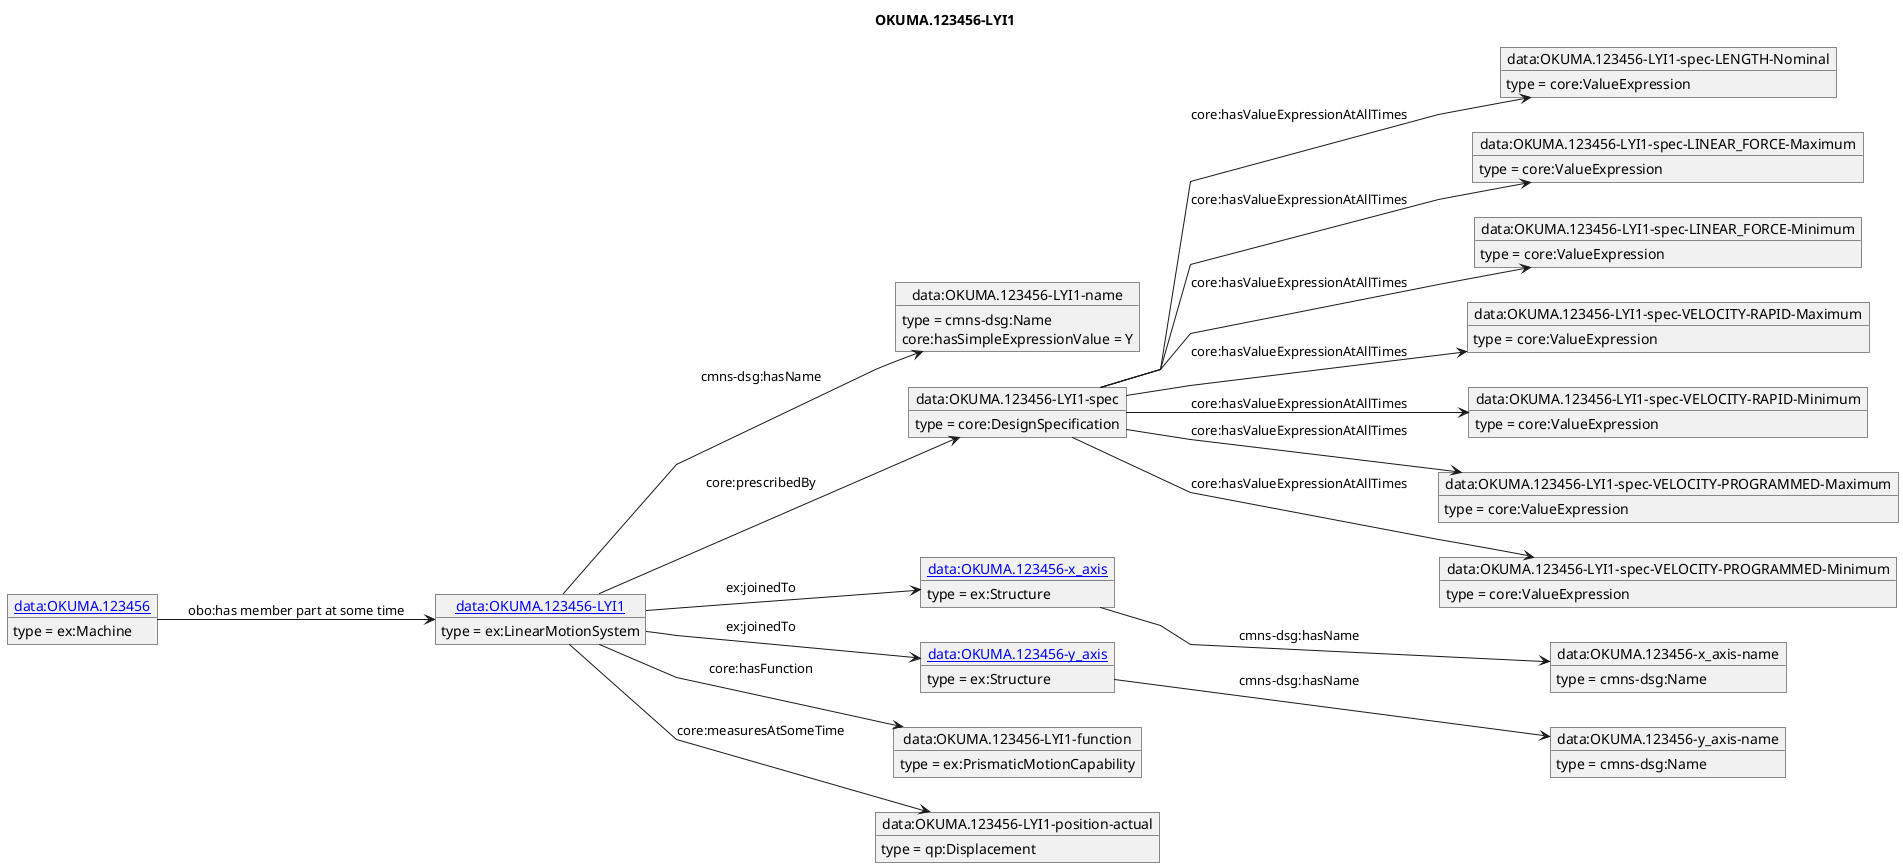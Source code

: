@startuml
skinparam linetype polyline
left to right direction
title OKUMA.123456-LYI1
object "[[./OKUMA.123456-LYI1.html data:OKUMA.123456-LYI1]]" as o1 {
 type = ex:LinearMotionSystem
 }
object "data:OKUMA.123456-LYI1-name" as o2 {
 type = cmns-dsg:Name
 }
object "data:OKUMA.123456-LYI1-spec" as o3 {
 type = core:DesignSpecification
 }
object "data:OKUMA.123456-LYI1-spec-LENGTH-Nominal" as o4 {
 type = core:ValueExpression
 }
object "data:OKUMA.123456-LYI1-spec-LINEAR_FORCE-Maximum" as o5 {
 type = core:ValueExpression
 }
object "data:OKUMA.123456-LYI1-spec-LINEAR_FORCE-Minimum" as o6 {
 type = core:ValueExpression
 }
object "data:OKUMA.123456-LYI1-spec-VELOCITY-RAPID-Maximum" as o7 {
 type = core:ValueExpression
 }
object "data:OKUMA.123456-LYI1-spec-VELOCITY-RAPID-Minimum" as o8 {
 type = core:ValueExpression
 }
object "data:OKUMA.123456-LYI1-spec-VELOCITY-PROGRAMMED-Maximum" as o9 {
 type = core:ValueExpression
 }
object "data:OKUMA.123456-LYI1-spec-VELOCITY-PROGRAMMED-Minimum" as o10 {
 type = core:ValueExpression
 }
object "[[./OKUMA.123456-x_axis.html data:OKUMA.123456-x_axis]]" as o11 {
 type = ex:Structure
 }
object "data:OKUMA.123456-x_axis-name" as o12 {
 type = cmns-dsg:Name
 }
object "[[./OKUMA.123456-y_axis.html data:OKUMA.123456-y_axis]]" as o13 {
 type = ex:Structure
 }
object "data:OKUMA.123456-y_axis-name" as o14 {
 type = cmns-dsg:Name
 }
object "data:OKUMA.123456-LYI1-function" as o15 {
 type = ex:PrismaticMotionCapability
 }
object "data:OKUMA.123456-LYI1-position-actual" as o16 {
 type = qp:Displacement
 }
object "[[./OKUMA.123456.html data:OKUMA.123456]]" as o17 {
 type = ex:Machine
 }
o1 --> o2 : cmns-dsg:hasName
o2 : core:hasSimpleExpressionValue = Y
o1 --> o3 : core:prescribedBy
o3 --> o4 : core:hasValueExpressionAtAllTimes
o3 --> o5 : core:hasValueExpressionAtAllTimes
o3 --> o6 : core:hasValueExpressionAtAllTimes
o3 --> o7 : core:hasValueExpressionAtAllTimes
o3 --> o8 : core:hasValueExpressionAtAllTimes
o3 --> o9 : core:hasValueExpressionAtAllTimes
o3 --> o10 : core:hasValueExpressionAtAllTimes
o1 --> o11 : ex:joinedTo
o11 --> o12 : cmns-dsg:hasName
o1 --> o13 : ex:joinedTo
o13 --> o14 : cmns-dsg:hasName
o1 --> o15 : core:hasFunction
o1 --> o16 : core:measuresAtSomeTime
o17 --> o1 : obo:has member part at some time
@enduml
